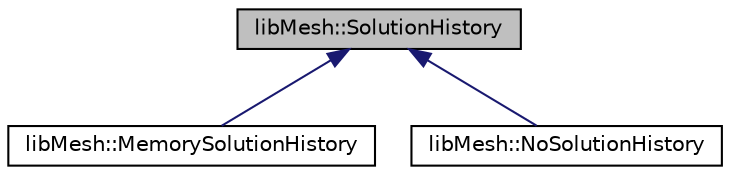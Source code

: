 digraph "libMesh::SolutionHistory"
{
  edge [fontname="Helvetica",fontsize="10",labelfontname="Helvetica",labelfontsize="10"];
  node [fontname="Helvetica",fontsize="10",shape=record];
  Node1 [label="libMesh::SolutionHistory",height=0.2,width=0.4,color="black", fillcolor="grey75", style="filled", fontcolor="black"];
  Node1 -> Node2 [dir="back",color="midnightblue",fontsize="10",style="solid",fontname="Helvetica"];
  Node2 [label="libMesh::MemorySolutionHistory",height=0.2,width=0.4,color="black", fillcolor="white", style="filled",URL="$classlibMesh_1_1MemorySolutionHistory.html"];
  Node1 -> Node3 [dir="back",color="midnightblue",fontsize="10",style="solid",fontname="Helvetica"];
  Node3 [label="libMesh::NoSolutionHistory",height=0.2,width=0.4,color="black", fillcolor="white", style="filled",URL="$classlibMesh_1_1NoSolutionHistory.html"];
}
